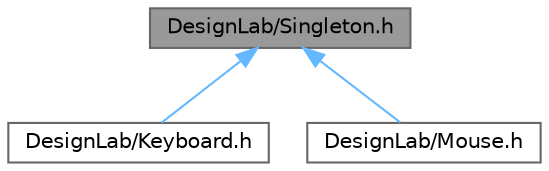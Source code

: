 digraph "DesignLab/Singleton.h"
{
 // LATEX_PDF_SIZE
  bgcolor="transparent";
  edge [fontname=Helvetica,fontsize=10,labelfontname=Helvetica,labelfontsize=10];
  node [fontname=Helvetica,fontsize=10,shape=box,height=0.2,width=0.4];
  Node1 [id="Node000001",label="DesignLab/Singleton.h",height=0.2,width=0.4,color="gray40", fillcolor="grey60", style="filled", fontcolor="black",tooltip="Singletonクラスの実装．"];
  Node1 -> Node2 [id="edge1_Node000001_Node000002",dir="back",color="steelblue1",style="solid",tooltip=" "];
  Node2 [id="Node000002",label="DesignLab/Keyboard.h",height=0.2,width=0.4,color="grey40", fillcolor="white", style="filled",URL="$_keyboard_8h.html",tooltip="Dxlibのキー入力を取得するクラスの実装．"];
  Node1 -> Node3 [id="edge2_Node000001_Node000003",dir="back",color="steelblue1",style="solid",tooltip=" "];
  Node3 [id="Node000003",label="DesignLab/Mouse.h",height=0.2,width=0.4,color="grey40", fillcolor="white", style="filled",URL="$_mouse_8h.html",tooltip="Dxlibのマウス入力を取得するクラスの実装．"];
}
